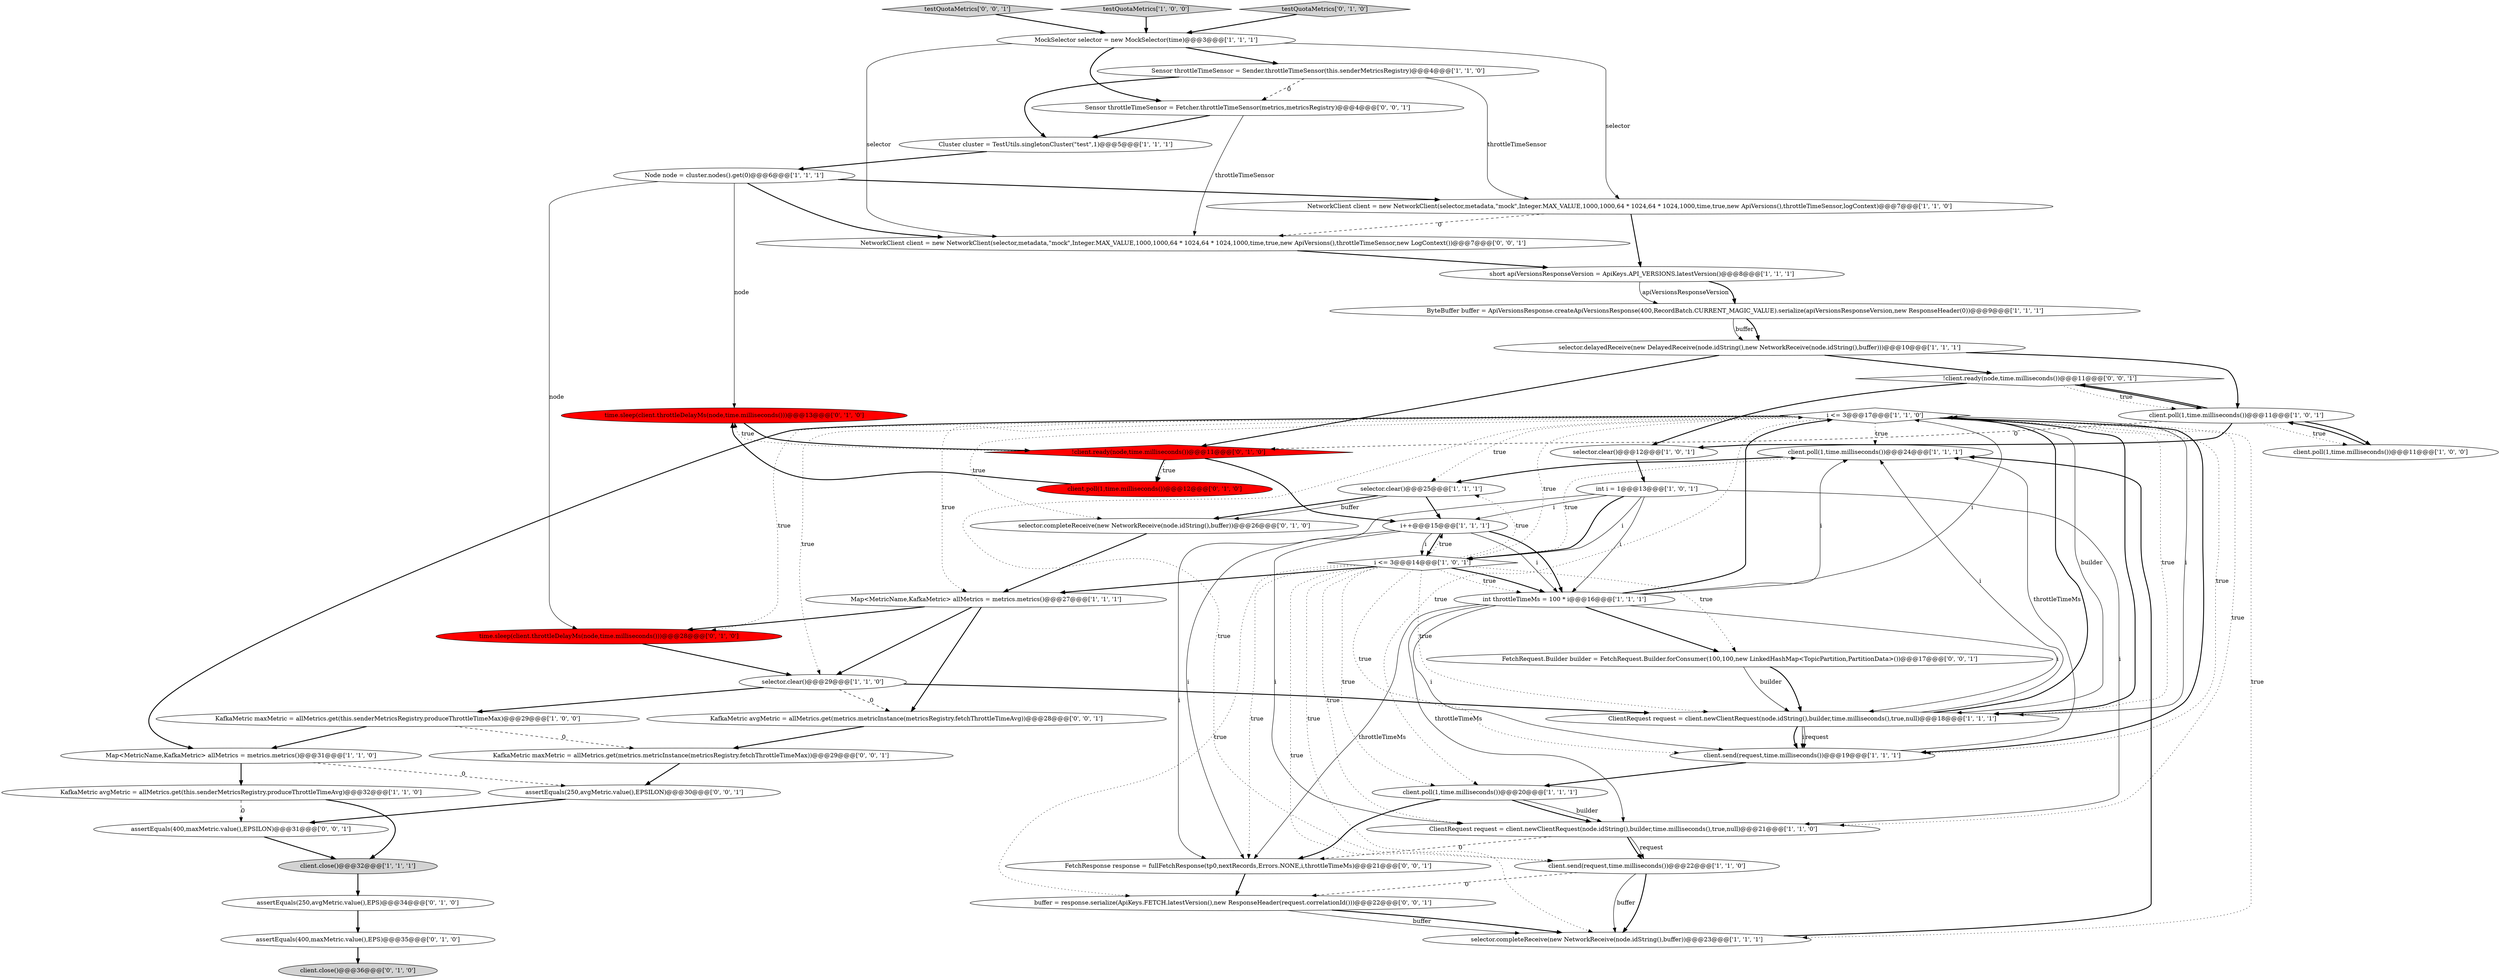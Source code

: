 digraph {
50 [style = filled, label = "assertEquals(250,avgMetric.value(),EPSILON)@@@30@@@['0', '0', '1']", fillcolor = white, shape = ellipse image = "AAA0AAABBB3BBB"];
16 [style = filled, label = "int throttleTimeMs = 100 * i@@@16@@@['1', '1', '1']", fillcolor = white, shape = ellipse image = "AAA0AAABBB1BBB"];
25 [style = filled, label = "i <= 3@@@17@@@['1', '1', '0']", fillcolor = white, shape = diamond image = "AAA0AAABBB1BBB"];
30 [style = filled, label = "selector.delayedReceive(new DelayedReceive(node.idString(),new NetworkReceive(node.idString(),buffer)))@@@10@@@['1', '1', '1']", fillcolor = white, shape = ellipse image = "AAA0AAABBB1BBB"];
34 [style = filled, label = "time.sleep(client.throttleDelayMs(node,time.milliseconds()))@@@13@@@['0', '1', '0']", fillcolor = red, shape = ellipse image = "AAA1AAABBB2BBB"];
39 [style = filled, label = "!client.ready(node,time.milliseconds())@@@11@@@['0', '1', '0']", fillcolor = red, shape = diamond image = "AAA1AAABBB2BBB"];
48 [style = filled, label = "KafkaMetric avgMetric = allMetrics.get(metrics.metricInstance(metricsRegistry.fetchThrottleTimeAvg))@@@28@@@['0', '0', '1']", fillcolor = white, shape = ellipse image = "AAA0AAABBB3BBB"];
3 [style = filled, label = "KafkaMetric avgMetric = allMetrics.get(this.senderMetricsRegistry.produceThrottleTimeAvg)@@@32@@@['1', '1', '0']", fillcolor = white, shape = ellipse image = "AAA0AAABBB1BBB"];
26 [style = filled, label = "client.poll(1,time.milliseconds())@@@24@@@['1', '1', '1']", fillcolor = white, shape = ellipse image = "AAA0AAABBB1BBB"];
36 [style = filled, label = "client.close()@@@36@@@['0', '1', '0']", fillcolor = lightgray, shape = ellipse image = "AAA0AAABBB2BBB"];
7 [style = filled, label = "client.send(request,time.milliseconds())@@@19@@@['1', '1', '1']", fillcolor = white, shape = ellipse image = "AAA0AAABBB1BBB"];
20 [style = filled, label = "MockSelector selector = new MockSelector(time)@@@3@@@['1', '1', '1']", fillcolor = white, shape = ellipse image = "AAA0AAABBB1BBB"];
41 [style = filled, label = "assertEquals(400,maxMetric.value(),EPSILON)@@@31@@@['0', '0', '1']", fillcolor = white, shape = ellipse image = "AAA0AAABBB3BBB"];
4 [style = filled, label = "selector.clear()@@@25@@@['1', '1', '1']", fillcolor = white, shape = ellipse image = "AAA0AAABBB1BBB"];
42 [style = filled, label = "buffer = response.serialize(ApiKeys.FETCH.latestVersion(),new ResponseHeader(request.correlationId()))@@@22@@@['0', '0', '1']", fillcolor = white, shape = ellipse image = "AAA0AAABBB3BBB"];
8 [style = filled, label = "client.close()@@@32@@@['1', '1', '1']", fillcolor = lightgray, shape = ellipse image = "AAA0AAABBB1BBB"];
11 [style = filled, label = "Cluster cluster = TestUtils.singletonCluster(\"test\",1)@@@5@@@['1', '1', '1']", fillcolor = white, shape = ellipse image = "AAA0AAABBB1BBB"];
12 [style = filled, label = "short apiVersionsResponseVersion = ApiKeys.API_VERSIONS.latestVersion()@@@8@@@['1', '1', '1']", fillcolor = white, shape = ellipse image = "AAA0AAABBB1BBB"];
24 [style = filled, label = "selector.clear()@@@12@@@['1', '0', '1']", fillcolor = white, shape = ellipse image = "AAA0AAABBB1BBB"];
32 [style = filled, label = "assertEquals(400,maxMetric.value(),EPS)@@@35@@@['0', '1', '0']", fillcolor = white, shape = ellipse image = "AAA0AAABBB2BBB"];
45 [style = filled, label = "testQuotaMetrics['0', '0', '1']", fillcolor = lightgray, shape = diamond image = "AAA0AAABBB3BBB"];
23 [style = filled, label = "Map<MetricName,KafkaMetric> allMetrics = metrics.metrics()@@@31@@@['1', '1', '0']", fillcolor = white, shape = ellipse image = "AAA0AAABBB1BBB"];
27 [style = filled, label = "Map<MetricName,KafkaMetric> allMetrics = metrics.metrics()@@@27@@@['1', '1', '1']", fillcolor = white, shape = ellipse image = "AAA0AAABBB1BBB"];
49 [style = filled, label = "FetchRequest.Builder builder = FetchRequest.Builder.forConsumer(100,100,new LinkedHashMap<TopicPartition,PartitionData>())@@@17@@@['0', '0', '1']", fillcolor = white, shape = ellipse image = "AAA0AAABBB3BBB"];
14 [style = filled, label = "ClientRequest request = client.newClientRequest(node.idString(),builder,time.milliseconds(),true,null)@@@21@@@['1', '1', '0']", fillcolor = white, shape = ellipse image = "AAA0AAABBB1BBB"];
47 [style = filled, label = "FetchResponse response = fullFetchResponse(tp0,nextRecords,Errors.NONE,i,throttleTimeMs)@@@21@@@['0', '0', '1']", fillcolor = white, shape = ellipse image = "AAA0AAABBB3BBB"];
17 [style = filled, label = "Sensor throttleTimeSensor = Sender.throttleTimeSensor(this.senderMetricsRegistry)@@@4@@@['1', '1', '0']", fillcolor = white, shape = ellipse image = "AAA0AAABBB1BBB"];
15 [style = filled, label = "i++@@@15@@@['1', '1', '1']", fillcolor = white, shape = ellipse image = "AAA0AAABBB1BBB"];
1 [style = filled, label = "ClientRequest request = client.newClientRequest(node.idString(),builder,time.milliseconds(),true,null)@@@18@@@['1', '1', '1']", fillcolor = white, shape = ellipse image = "AAA0AAABBB1BBB"];
31 [style = filled, label = "time.sleep(client.throttleDelayMs(node,time.milliseconds()))@@@28@@@['0', '1', '0']", fillcolor = red, shape = ellipse image = "AAA1AAABBB2BBB"];
19 [style = filled, label = "i <= 3@@@14@@@['1', '0', '1']", fillcolor = white, shape = diamond image = "AAA0AAABBB1BBB"];
13 [style = filled, label = "ByteBuffer buffer = ApiVersionsResponse.createApiVersionsResponse(400,RecordBatch.CURRENT_MAGIC_VALUE).serialize(apiVersionsResponseVersion,new ResponseHeader(0))@@@9@@@['1', '1', '1']", fillcolor = white, shape = ellipse image = "AAA0AAABBB1BBB"];
38 [style = filled, label = "assertEquals(250,avgMetric.value(),EPS)@@@34@@@['0', '1', '0']", fillcolor = white, shape = ellipse image = "AAA0AAABBB2BBB"];
40 [style = filled, label = "!client.ready(node,time.milliseconds())@@@11@@@['0', '0', '1']", fillcolor = white, shape = diamond image = "AAA0AAABBB3BBB"];
44 [style = filled, label = "KafkaMetric maxMetric = allMetrics.get(metrics.metricInstance(metricsRegistry.fetchThrottleTimeMax))@@@29@@@['0', '0', '1']", fillcolor = white, shape = ellipse image = "AAA0AAABBB3BBB"];
5 [style = filled, label = "testQuotaMetrics['1', '0', '0']", fillcolor = lightgray, shape = diamond image = "AAA0AAABBB1BBB"];
37 [style = filled, label = "client.poll(1,time.milliseconds())@@@12@@@['0', '1', '0']", fillcolor = red, shape = ellipse image = "AAA1AAABBB2BBB"];
2 [style = filled, label = "selector.completeReceive(new NetworkReceive(node.idString(),buffer))@@@23@@@['1', '1', '1']", fillcolor = white, shape = ellipse image = "AAA0AAABBB1BBB"];
10 [style = filled, label = "KafkaMetric maxMetric = allMetrics.get(this.senderMetricsRegistry.produceThrottleTimeMax)@@@29@@@['1', '0', '0']", fillcolor = white, shape = ellipse image = "AAA0AAABBB1BBB"];
43 [style = filled, label = "NetworkClient client = new NetworkClient(selector,metadata,\"mock\",Integer.MAX_VALUE,1000,1000,64 * 1024,64 * 1024,1000,time,true,new ApiVersions(),throttleTimeSensor,new LogContext())@@@7@@@['0', '0', '1']", fillcolor = white, shape = ellipse image = "AAA0AAABBB3BBB"];
46 [style = filled, label = "Sensor throttleTimeSensor = Fetcher.throttleTimeSensor(metrics,metricsRegistry)@@@4@@@['0', '0', '1']", fillcolor = white, shape = ellipse image = "AAA0AAABBB3BBB"];
18 [style = filled, label = "selector.clear()@@@29@@@['1', '1', '0']", fillcolor = white, shape = ellipse image = "AAA0AAABBB1BBB"];
28 [style = filled, label = "NetworkClient client = new NetworkClient(selector,metadata,\"mock\",Integer.MAX_VALUE,1000,1000,64 * 1024,64 * 1024,1000,time,true,new ApiVersions(),throttleTimeSensor,logContext)@@@7@@@['1', '1', '0']", fillcolor = white, shape = ellipse image = "AAA0AAABBB1BBB"];
29 [style = filled, label = "client.poll(1,time.milliseconds())@@@11@@@['1', '0', '1']", fillcolor = white, shape = ellipse image = "AAA0AAABBB1BBB"];
21 [style = filled, label = "client.send(request,time.milliseconds())@@@22@@@['1', '1', '0']", fillcolor = white, shape = ellipse image = "AAA0AAABBB1BBB"];
35 [style = filled, label = "selector.completeReceive(new NetworkReceive(node.idString(),buffer))@@@26@@@['0', '1', '0']", fillcolor = white, shape = ellipse image = "AAA0AAABBB2BBB"];
0 [style = filled, label = "int i = 1@@@13@@@['1', '0', '1']", fillcolor = white, shape = ellipse image = "AAA0AAABBB1BBB"];
33 [style = filled, label = "testQuotaMetrics['0', '1', '0']", fillcolor = lightgray, shape = diamond image = "AAA0AAABBB2BBB"];
9 [style = filled, label = "client.poll(1,time.milliseconds())@@@20@@@['1', '1', '1']", fillcolor = white, shape = ellipse image = "AAA0AAABBB1BBB"];
6 [style = filled, label = "client.poll(1,time.milliseconds())@@@11@@@['1', '0', '0']", fillcolor = white, shape = ellipse image = "AAA0AAABBB1BBB"];
22 [style = filled, label = "Node node = cluster.nodes().get(0)@@@6@@@['1', '1', '1']", fillcolor = white, shape = ellipse image = "AAA0AAABBB1BBB"];
3->41 [style = dashed, label="0"];
2->26 [style = bold, label=""];
25->1 [style = bold, label=""];
5->20 [style = bold, label=""];
41->8 [style = bold, label=""];
25->4 [style = dotted, label="true"];
25->35 [style = dotted, label="true"];
4->15 [style = bold, label=""];
42->2 [style = solid, label="buffer"];
12->13 [style = solid, label="apiVersionsResponseVersion"];
20->28 [style = solid, label="selector"];
15->19 [style = solid, label="i"];
30->29 [style = bold, label=""];
46->43 [style = solid, label="throttleTimeSensor"];
6->29 [style = bold, label=""];
17->28 [style = solid, label="throttleTimeSensor"];
21->2 [style = bold, label=""];
25->18 [style = dotted, label="true"];
7->9 [style = bold, label=""];
29->6 [style = bold, label=""];
49->1 [style = solid, label="builder"];
16->49 [style = bold, label=""];
15->16 [style = solid, label="i"];
17->46 [style = dashed, label="0"];
9->14 [style = bold, label=""];
9->47 [style = bold, label=""];
30->40 [style = bold, label=""];
40->24 [style = bold, label=""];
1->25 [style = solid, label="i"];
23->50 [style = dashed, label="0"];
25->21 [style = dotted, label="true"];
16->7 [style = solid, label="i"];
42->2 [style = bold, label=""];
0->19 [style = bold, label=""];
24->0 [style = bold, label=""];
22->43 [style = bold, label=""];
14->47 [style = dashed, label="0"];
7->26 [style = solid, label="throttleTimeMs"];
27->31 [style = bold, label=""];
44->50 [style = bold, label=""];
23->3 [style = bold, label=""];
19->21 [style = dotted, label="true"];
48->44 [style = bold, label=""];
22->31 [style = solid, label="node"];
25->7 [style = bold, label=""];
26->4 [style = bold, label=""];
1->7 [style = solid, label="request"];
8->38 [style = bold, label=""];
20->43 [style = solid, label="selector"];
40->29 [style = dotted, label="true"];
38->32 [style = bold, label=""];
16->26 [style = solid, label="i"];
0->15 [style = solid, label="i"];
15->47 [style = solid, label="i"];
49->1 [style = bold, label=""];
18->1 [style = bold, label=""];
43->12 [style = bold, label=""];
16->14 [style = solid, label="throttleTimeMs"];
19->4 [style = dotted, label="true"];
28->43 [style = dashed, label="0"];
16->1 [style = solid, label="i"];
19->9 [style = dotted, label="true"];
1->26 [style = solid, label="i"];
32->36 [style = bold, label=""];
29->40 [style = bold, label=""];
50->41 [style = bold, label=""];
0->47 [style = solid, label="i"];
25->26 [style = dotted, label="true"];
14->21 [style = bold, label=""];
39->34 [style = dotted, label="true"];
19->26 [style = dotted, label="true"];
40->29 [style = bold, label=""];
19->47 [style = dotted, label="true"];
39->37 [style = bold, label=""];
19->1 [style = dotted, label="true"];
27->18 [style = bold, label=""];
15->14 [style = solid, label="i"];
29->6 [style = dotted, label="true"];
47->42 [style = bold, label=""];
25->31 [style = dotted, label="true"];
22->28 [style = bold, label=""];
45->20 [style = bold, label=""];
28->12 [style = bold, label=""];
19->15 [style = dotted, label="true"];
15->19 [style = bold, label=""];
19->7 [style = dotted, label="true"];
19->42 [style = dotted, label="true"];
18->48 [style = dashed, label="0"];
1->7 [style = bold, label=""];
25->7 [style = dotted, label="true"];
21->42 [style = dashed, label="0"];
19->16 [style = bold, label=""];
13->30 [style = solid, label="buffer"];
12->13 [style = bold, label=""];
39->37 [style = dotted, label="true"];
18->10 [style = bold, label=""];
0->16 [style = solid, label="i"];
10->23 [style = bold, label=""];
3->8 [style = bold, label=""];
34->39 [style = bold, label=""];
11->22 [style = bold, label=""];
25->2 [style = dotted, label="true"];
1->25 [style = bold, label=""];
16->47 [style = solid, label="throttleTimeMs"];
25->1 [style = dotted, label="true"];
19->14 [style = dotted, label="true"];
4->35 [style = bold, label=""];
39->15 [style = bold, label=""];
35->27 [style = bold, label=""];
20->17 [style = bold, label=""];
19->25 [style = dotted, label="true"];
33->20 [style = bold, label=""];
25->23 [style = bold, label=""];
19->2 [style = dotted, label="true"];
14->21 [style = solid, label="request"];
29->39 [style = dashed, label="0"];
20->46 [style = bold, label=""];
19->49 [style = dotted, label="true"];
10->44 [style = dashed, label="0"];
31->18 [style = bold, label=""];
16->25 [style = bold, label=""];
25->14 [style = dotted, label="true"];
13->30 [style = bold, label=""];
4->35 [style = solid, label="buffer"];
15->16 [style = bold, label=""];
22->34 [style = solid, label="node"];
46->11 [style = bold, label=""];
16->25 [style = solid, label="i"];
21->2 [style = solid, label="buffer"];
0->14 [style = solid, label="i"];
25->1 [style = solid, label="builder"];
25->9 [style = dotted, label="true"];
37->34 [style = bold, label=""];
19->27 [style = bold, label=""];
9->14 [style = solid, label="builder"];
27->48 [style = bold, label=""];
19->16 [style = dotted, label="true"];
30->39 [style = bold, label=""];
0->19 [style = solid, label="i"];
25->27 [style = dotted, label="true"];
29->24 [style = bold, label=""];
1->7 [style = solid, label="i"];
17->11 [style = bold, label=""];
}
